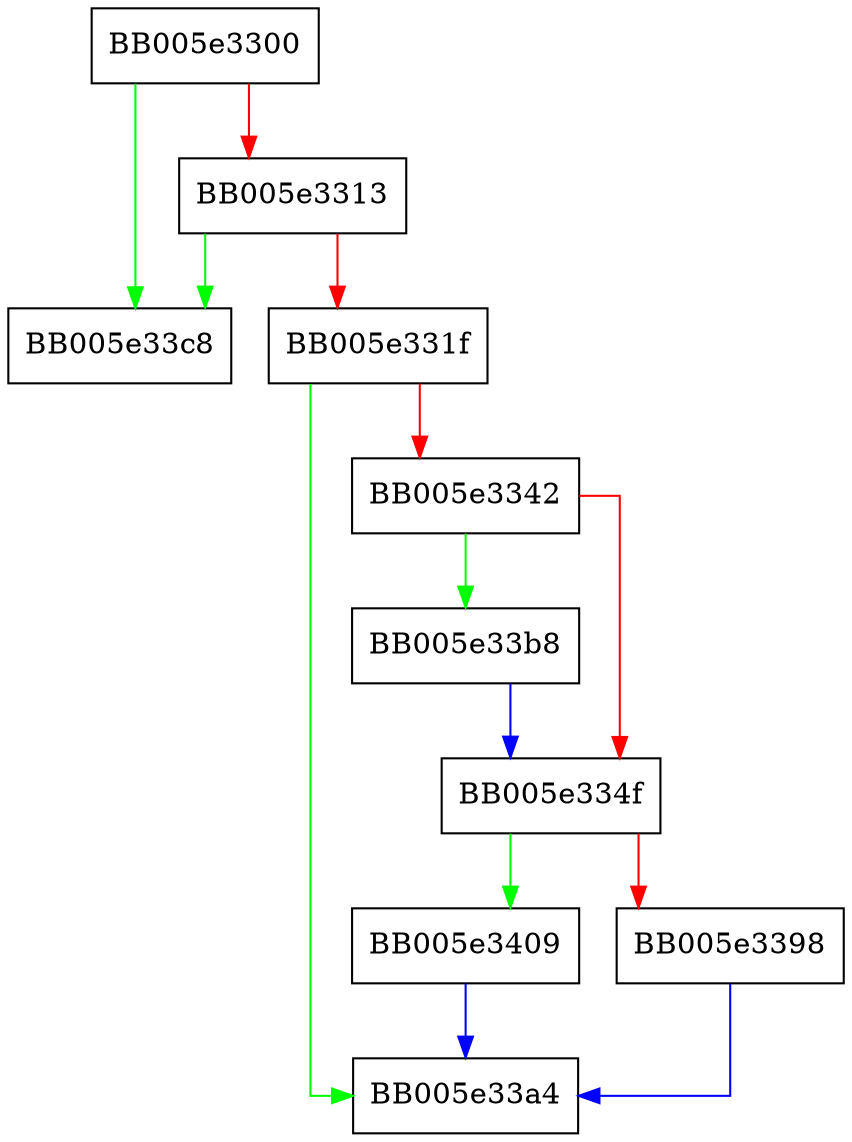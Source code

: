digraph OSSL_HTTP_REQ_CTX_new {
  node [shape="box"];
  graph [splines=ortho];
  BB005e3300 -> BB005e33c8 [color="green"];
  BB005e3300 -> BB005e3313 [color="red"];
  BB005e3313 -> BB005e33c8 [color="green"];
  BB005e3313 -> BB005e331f [color="red"];
  BB005e331f -> BB005e33a4 [color="green"];
  BB005e331f -> BB005e3342 [color="red"];
  BB005e3342 -> BB005e33b8 [color="green"];
  BB005e3342 -> BB005e334f [color="red"];
  BB005e334f -> BB005e3409 [color="green"];
  BB005e334f -> BB005e3398 [color="red"];
  BB005e3398 -> BB005e33a4 [color="blue"];
  BB005e33b8 -> BB005e334f [color="blue"];
  BB005e3409 -> BB005e33a4 [color="blue"];
}